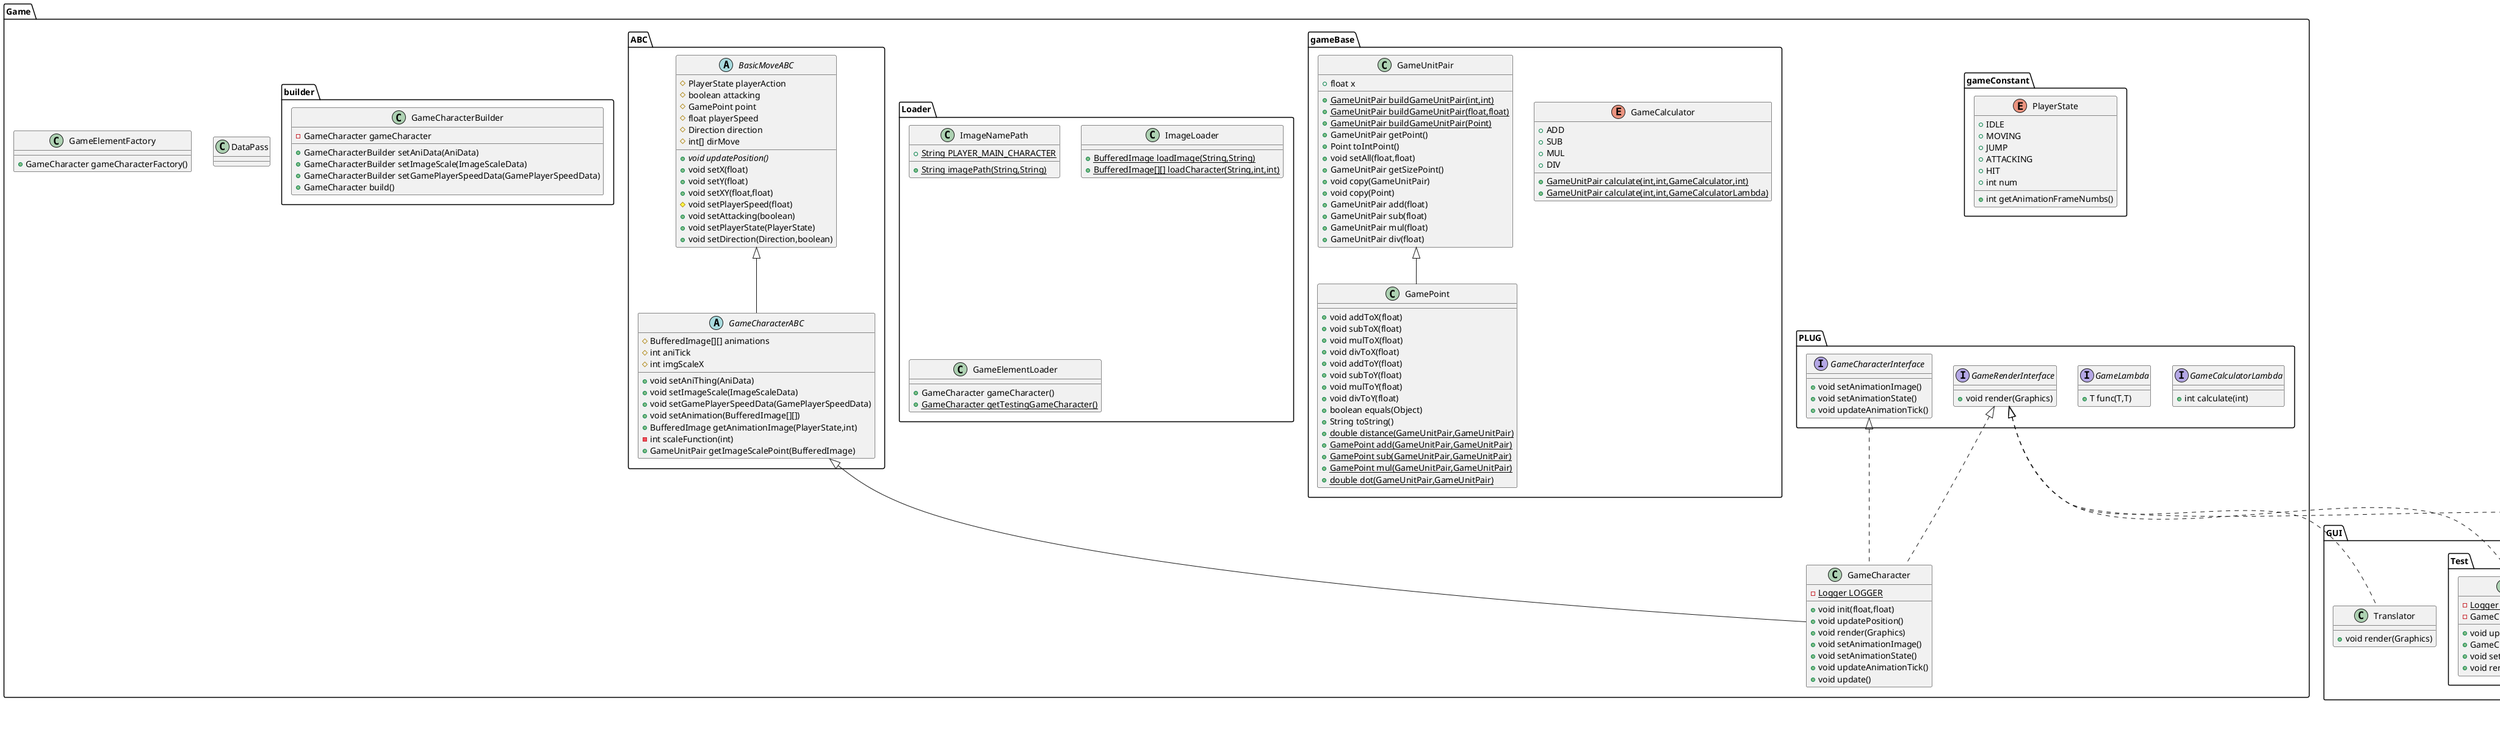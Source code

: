 @startuml
class main.Main {
+ {static} void main(String[])
}
enum base.loader.FileNameFormatter {
+  TEXT
+  IMAGE
- String fileType
+ String type()
+ {static} String of(String,FileNameFormatter)
}
enum Game.gameConstant.PlayerState {
+  IDLE
+  MOVING
+  JUMP
+  ATTACKING
+  HIT
+ int num
+ int getAnimationFrameNumbs()
}
class com.company.Main {
+ {static} void main(String[])
}
class Game.DataPass {
}
interface Game.PLUG.GameCalculatorLambda {
+ int calculate(int)
}
class main.Game {
- GameWindow gameWindow
- GamePanel gamePanel
- TranslatorTester translator
- Thread gameThread
- {static} double FPS
- {static} double UPS
- MouseInputs mouseInputs
- KeyboardInputs keyboardInputs
- {static} Logger LOGGER
- void initClasses()
- void gamePanelSetting()
+ void runGame()
+ void run()
+ TranslatorTester getTranslator()
+ void render(Graphics)
}
class logic.input.KeyboardInputs {
- Game game
- Direction keyEventToMoveCommand(KeyEvent)
- void updatePlayerMoveState(Direction,boolean)
+ void keyTyped(KeyEvent)
+ void keyPressed(KeyEvent)
+ void keyReleased(KeyEvent)
}
enum logic.input.Direction {
+  UP
+  DOWN
+  LEFT
+  RIGHT
+  NONE
~ String cmd
+ boolean isMoving()
+ int index()
}
class Game.GameElementFactory {
+ GameCharacter gameCharacterFactory()
}
class logic.input.MouseInputs {
- Game game
+ void mouseDragged(MouseEvent)
+ void mouseMoved(MouseEvent)
+ void mouseClicked(MouseEvent)
+ void mousePressed(MouseEvent)
+ void mouseReleased(MouseEvent)
+ void mouseEntered(MouseEvent)
+ void mouseExited(MouseEvent)
}
enum Game.gameBase.GameCalculator {
+  ADD
+  SUB
+  MUL
+  DIV
+ {static} GameUnitPair calculate(int,int,GameCalculator,int)
+ {static} GameUnitPair calculate(int,int,GameCalculatorLambda)
}
class Game.Loader.ImageNamePath {
+ {static} String PLAYER_MAIN_CHARACTER
+ {static} String imagePath(String,String)
}
class Game.gameBase.GamePoint {
+ void addToX(float)
+ void subToX(float)
+ void mulToX(float)
+ void divToX(float)
+ void addToY(float)
+ void subToY(float)
+ void mulToY(float)
+ void divToY(float)
+ boolean equals(Object)
+ String toString()
+ {static} double distance(GameUnitPair,GameUnitPair)
+ {static} GamePoint add(GameUnitPair,GameUnitPair)
+ {static} GamePoint sub(GameUnitPair,GameUnitPair)
+ {static} GamePoint mul(GameUnitPair,GameUnitPair)
+ {static} double dot(GameUnitPair,GameUnitPair)
}
abstract class Game.ABC.BasicMoveABC {
# PlayerState playerAction
# boolean attacking
# GamePoint point
# float playerSpeed
# Direction direction
# int[] dirMove
+ {abstract}void updatePosition()
+ void setX(float)
+ void setY(float)
+ void setXY(float,float)
# void setPlayerSpeed(float)
+ void setAttacking(boolean)
+ void setPlayerState(PlayerState)
+ void setDirection(Direction,boolean)
}
class Game.Loader.ImageLoader {
+ {static} BufferedImage loadImage(String,String)
+ {static} BufferedImage[][] loadCharacter(String,int,int)
}
class GUI.Test.TranslatorTester {
- {static} Logger LOGGER
- GameCharacter player
+ void updateLogic()
+ GameCharacter getPlayer()
+ void setPlayMove(Direction,boolean)
+ void render(Graphics)
}
class main.GamePanel {
- Game game
+ void paintComponent(Graphics)
}
class GUI.Translator {
+ void render(Graphics)
}
abstract class Game.ABC.GameCharacterABC {
# BufferedImage[][] animations
# int aniTick
# int imgScaleX
+ void setAniThing(AniData)
+ void setImageScale(ImageScaleData)
+ void setGamePlayerSpeedData(GamePlayerSpeedData)
+ void setAnimation(BufferedImage[][])
+ BufferedImage getAnimationImage(PlayerState,int)
- int scaleFunction(int)
+ GameUnitPair getImageScalePoint(BufferedImage)
}
class Game.gameBase.GameUnitPair {
+ float x
+ {static} GameUnitPair buildGameUnitPair(int,int)
+ {static} GameUnitPair buildGameUnitPair(float,float)
+ {static} GameUnitPair buildGameUnitPair(Point)
+ GameUnitPair getPoint()
+ Point toIntPoint()
+ void setAll(float,float)
+ GameUnitPair getSizePoint()
+ void copy(GameUnitPair)
+ void copy(Point)
+ GameUnitPair add(float)
+ GameUnitPair sub(float)
+ GameUnitPair mul(float)
+ GameUnitPair div(float)
}
interface Game.PLUG.GameLambda {
+ T func(T,T)
}
class Game.builder.GameCharacterBuilder {
- GameCharacter gameCharacter
+ GameCharacterBuilder setAniData(AniData)
+ GameCharacterBuilder setImageScale(ImageScaleData)
+ GameCharacterBuilder setGamePlayerSpeedData(GamePlayerSpeedData)
+ GameCharacter build()
}
class main.Translator {
}
class Game.Loader.GameElementLoader {
+ GameCharacter gameCharacter()
+ {static} GameCharacter getTestingGameCharacter()
}
class main.GameWindow {
+ void init(GamePanel)
}
interface Game.PLUG.GameRenderInterface {
+ void render(Graphics)
}
class Game.GameCharacter {
- {static} Logger LOGGER
+ void init(float,float)
+ void updatePosition()
+ void render(Graphics)
+ void setAnimationImage()
+ void setAnimationState()
+ void updateAnimationTick()
+ void update()
}
interface Game.PLUG.GameCharacterInterface {
+ void setAnimationImage()
+ void setAnimationState()
+ void updateAnimationTick()
}
class base.loader.BaseLoader {
+ {static} InputStream loadFile(Object,String)
+ {static} InputStream loadFile(Class<T>,String)
+ {static} BufferedImage convertToImage(InputStream)
+ {static} BufferedImage loadImage(Class<T>,String)
+ {static} URI getURI(Class<T>,String)
+ {static} List<String> loadTextFile(Class<T>,String)
}
class base.BaseGameConstant {
+ {static} int TILES_DEFAULT_SIZE
+ {static} float SCALE
+ {static} int TILES_IN_WIDTH
+ {static} int TILES_IN_HEIGHT
+ {static} int TILES_SIZE
+ {static} int GAME_WIDTH
+ {static} int GAME_HEIGHT
}


main.Runnable <|.. main.Game
Game.PLUG.GameRenderInterface <|.. main.Game
base.BaseGameConstant <|-- main.Game
java.awt.event.KeyListener <|.. logic.input.KeyboardInputs
java.awt.event.MouseListener <|.. logic.input.MouseInputs
java.awt.event.MouseMotionListener <|.. logic.input.MouseInputs
Game.gameBase.GameUnitPair <|-- Game.gameBase.GamePoint
Game.PLUG.GameRenderInterface <|.. GUI.Test.TranslatorTester
javax.swing.JPanel <|-- main.GamePanel
Game.PLUG.GameRenderInterface <|.. GUI.Translator
Game.ABC.BasicMoveABC <|-- Game.ABC.GameCharacterABC
javax.swing.JFrame <|-- main.GameWindow
Game.PLUG.GameCharacterInterface <|.. Game.GameCharacter
Game.PLUG.GameRenderInterface <|.. Game.GameCharacter
Game.ABC.GameCharacterABC <|-- Game.GameCharacter
@enduml